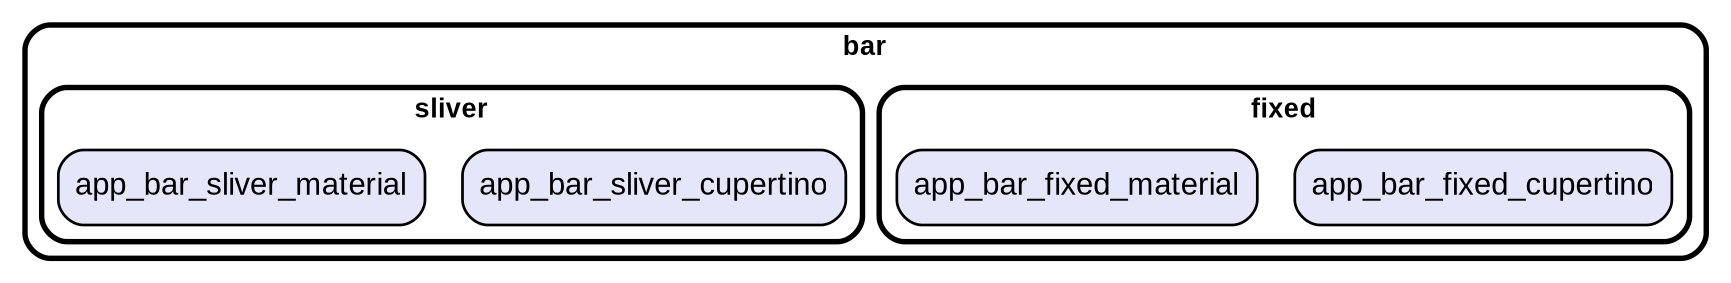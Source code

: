 digraph "" {
  graph [style=rounded fontname="Arial Black" fontsize=13 penwidth=2.6];
  node [shape=rect style="filled,rounded" fontname=Arial fontsize=15 fillcolor=Lavender penwidth=1.3];
  edge [penwidth=1.3];
  "/fixed/app_bar_fixed_cupertino.dart" [label="app_bar_fixed_cupertino"];
  "/fixed/app_bar_fixed_material.dart" [label="app_bar_fixed_material"];
  "/sliver/app_bar_sliver_cupertino.dart" [label="app_bar_sliver_cupertino"];
  "/sliver/app_bar_sliver_material.dart" [label="app_bar_sliver_material"];
  subgraph "cluster~" {
    label="bar";
    subgraph "cluster~/fixed" {
      label="fixed";
      "/fixed/app_bar_fixed_cupertino.dart";
      "/fixed/app_bar_fixed_material.dart";
    }
    subgraph "cluster~/sliver" {
      label="sliver";
      "/sliver/app_bar_sliver_cupertino.dart";
      "/sliver/app_bar_sliver_material.dart";
    }
  }
}
